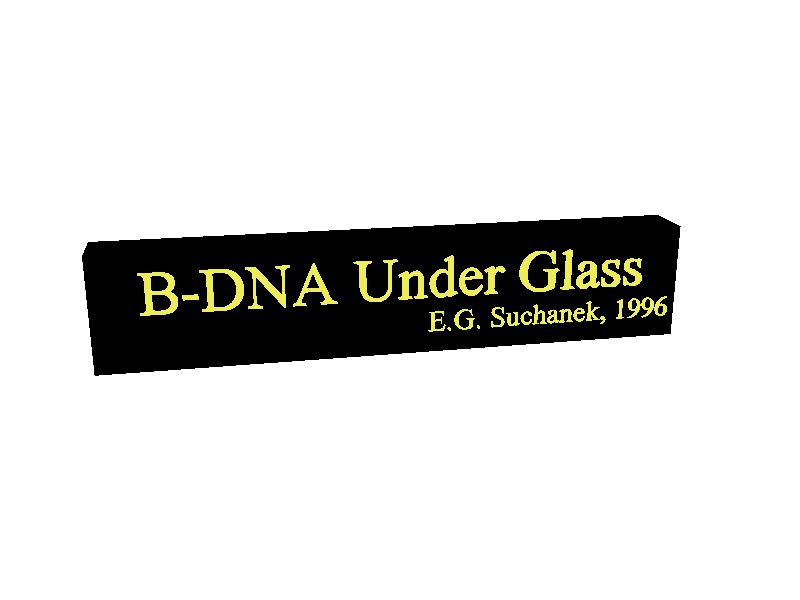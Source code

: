  

  #include "colors.inc"

  #include "stones.inc"



  background { color rgb 1 }



  camera {

    location <-3, 5, -15>

    look_at 0

    angle 45

  }



  light_source { <500,500,-1000> White }



 box { <-5, -1, 0.1>, <5, 1, 1>

    texture { T_Stone10 }

  }

  

 text { ttf "timrom.ttf" "B-DNA Under Glass" 0.1, 0

  pigment { BrightGold }

  finish { reflection .25 specular 1 }

  translate -4.2*x



  }



 text { ttf "timrom.ttf" "E.G. Suchanek, 1996" 0.10, 0

  pigment { BrightGold }

  finish { reflection .25 specular 1 }

  translate <1.0,-1.2,0>

  scale <.5, .5, .5>

    }

   

 difference {

  box { <-5, -1, 0.1>, <5, 1, 1>

      texture { T_Stone10 }

    }

    text { ttf "timrom.ttf" "B-DNA" 0.10, 0

      pigment { BrightGold }

      finish { reflection .25 specular 1 }

      translate -4.2*x

    }

    

  difference {

    box { <3, -2, 0.1>, <5, 0, 1>

      texture { T_Stone10 }

    }

    text { ttf "timrom.ttf" "E.G. Suchanek, 1996" 0.10, 0

      pigment { BrightGold }

      finish { reflection .25 specular 1 }

      translate <1.0, -1.2, 0>

      scale <.5, .5, .5>

    }

  }



}

